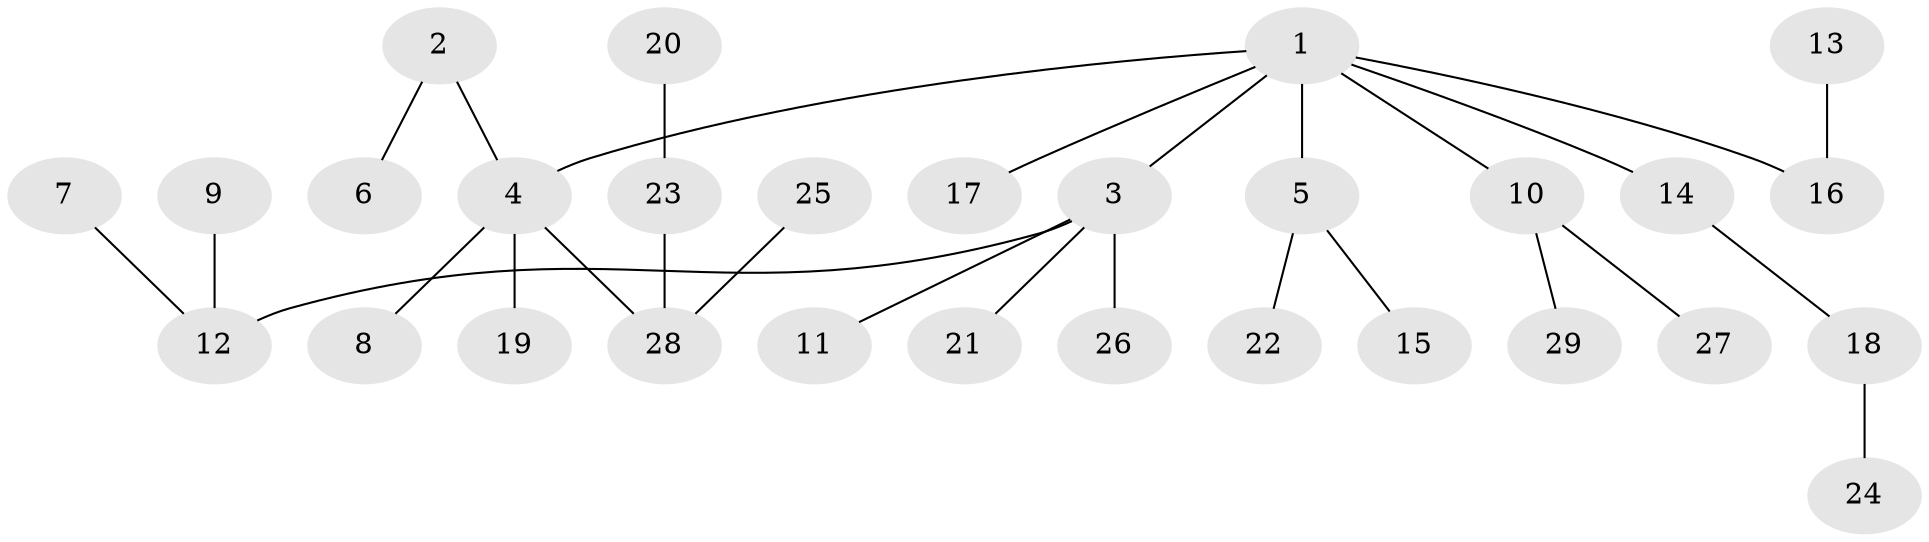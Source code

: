 // original degree distribution, {6: 0.017241379310344827, 3: 0.10344827586206896, 5: 0.034482758620689655, 2: 0.3275862068965517, 4: 0.06896551724137931, 1: 0.4482758620689655}
// Generated by graph-tools (version 1.1) at 2025/50/03/09/25 03:50:16]
// undirected, 29 vertices, 28 edges
graph export_dot {
graph [start="1"]
  node [color=gray90,style=filled];
  1;
  2;
  3;
  4;
  5;
  6;
  7;
  8;
  9;
  10;
  11;
  12;
  13;
  14;
  15;
  16;
  17;
  18;
  19;
  20;
  21;
  22;
  23;
  24;
  25;
  26;
  27;
  28;
  29;
  1 -- 3 [weight=1.0];
  1 -- 4 [weight=1.0];
  1 -- 5 [weight=1.0];
  1 -- 10 [weight=1.0];
  1 -- 14 [weight=1.0];
  1 -- 16 [weight=1.0];
  1 -- 17 [weight=1.0];
  2 -- 4 [weight=1.0];
  2 -- 6 [weight=1.0];
  3 -- 11 [weight=1.0];
  3 -- 12 [weight=1.0];
  3 -- 21 [weight=1.0];
  3 -- 26 [weight=1.0];
  4 -- 8 [weight=1.0];
  4 -- 19 [weight=1.0];
  4 -- 28 [weight=1.0];
  5 -- 15 [weight=1.0];
  5 -- 22 [weight=1.0];
  7 -- 12 [weight=1.0];
  9 -- 12 [weight=1.0];
  10 -- 27 [weight=1.0];
  10 -- 29 [weight=1.0];
  13 -- 16 [weight=1.0];
  14 -- 18 [weight=1.0];
  18 -- 24 [weight=1.0];
  20 -- 23 [weight=1.0];
  23 -- 28 [weight=1.0];
  25 -- 28 [weight=1.0];
}
